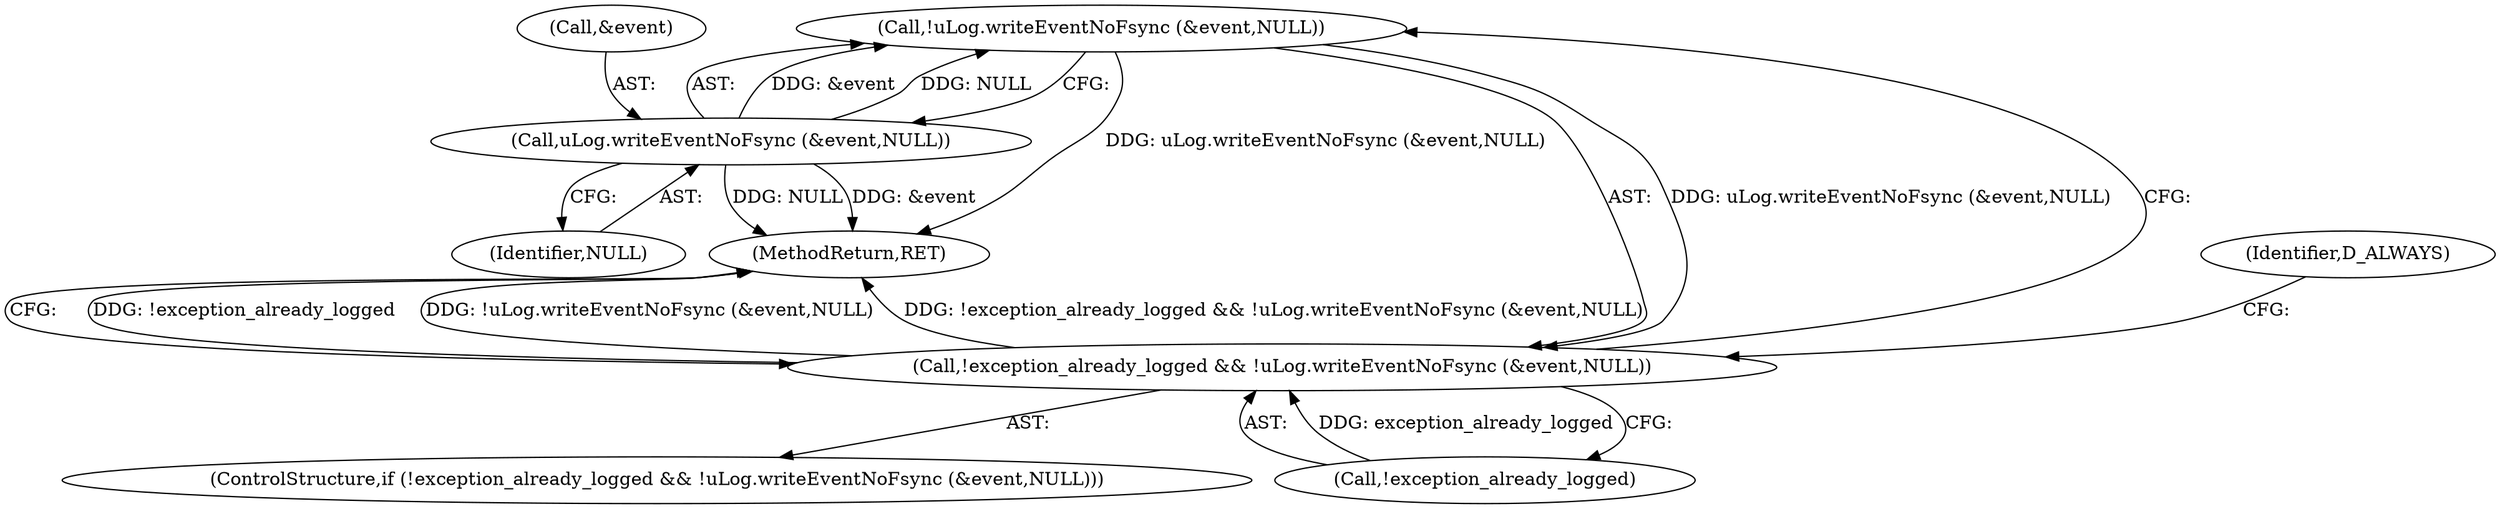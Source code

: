 digraph "0_htcondor_5e5571d1a431eb3c61977b6dd6ec90186ef79867_5@API" {
"1000168" [label="(Call,!uLog.writeEventNoFsync (&event,NULL))"];
"1000169" [label="(Call,uLog.writeEventNoFsync (&event,NULL))"];
"1000165" [label="(Call,!exception_already_logged && !uLog.writeEventNoFsync (&event,NULL))"];
"1000169" [label="(Call,uLog.writeEventNoFsync (&event,NULL))"];
"1000170" [label="(Call,&event)"];
"1000172" [label="(Identifier,NULL)"];
"1000164" [label="(ControlStructure,if (!exception_already_logged && !uLog.writeEventNoFsync (&event,NULL)))"];
"1000175" [label="(Identifier,D_ALWAYS)"];
"1000168" [label="(Call,!uLog.writeEventNoFsync (&event,NULL))"];
"1000165" [label="(Call,!exception_already_logged && !uLog.writeEventNoFsync (&event,NULL))"];
"1000177" [label="(MethodReturn,RET)"];
"1000166" [label="(Call,!exception_already_logged)"];
"1000168" -> "1000165"  [label="AST: "];
"1000168" -> "1000169"  [label="CFG: "];
"1000169" -> "1000168"  [label="AST: "];
"1000165" -> "1000168"  [label="CFG: "];
"1000168" -> "1000177"  [label="DDG: uLog.writeEventNoFsync (&event,NULL)"];
"1000168" -> "1000165"  [label="DDG: uLog.writeEventNoFsync (&event,NULL)"];
"1000169" -> "1000168"  [label="DDG: &event"];
"1000169" -> "1000168"  [label="DDG: NULL"];
"1000169" -> "1000172"  [label="CFG: "];
"1000170" -> "1000169"  [label="AST: "];
"1000172" -> "1000169"  [label="AST: "];
"1000169" -> "1000177"  [label="DDG: NULL"];
"1000169" -> "1000177"  [label="DDG: &event"];
"1000165" -> "1000164"  [label="AST: "];
"1000165" -> "1000166"  [label="CFG: "];
"1000166" -> "1000165"  [label="AST: "];
"1000175" -> "1000165"  [label="CFG: "];
"1000177" -> "1000165"  [label="CFG: "];
"1000165" -> "1000177"  [label="DDG: !exception_already_logged"];
"1000165" -> "1000177"  [label="DDG: !uLog.writeEventNoFsync (&event,NULL)"];
"1000165" -> "1000177"  [label="DDG: !exception_already_logged && !uLog.writeEventNoFsync (&event,NULL)"];
"1000166" -> "1000165"  [label="DDG: exception_already_logged"];
}
